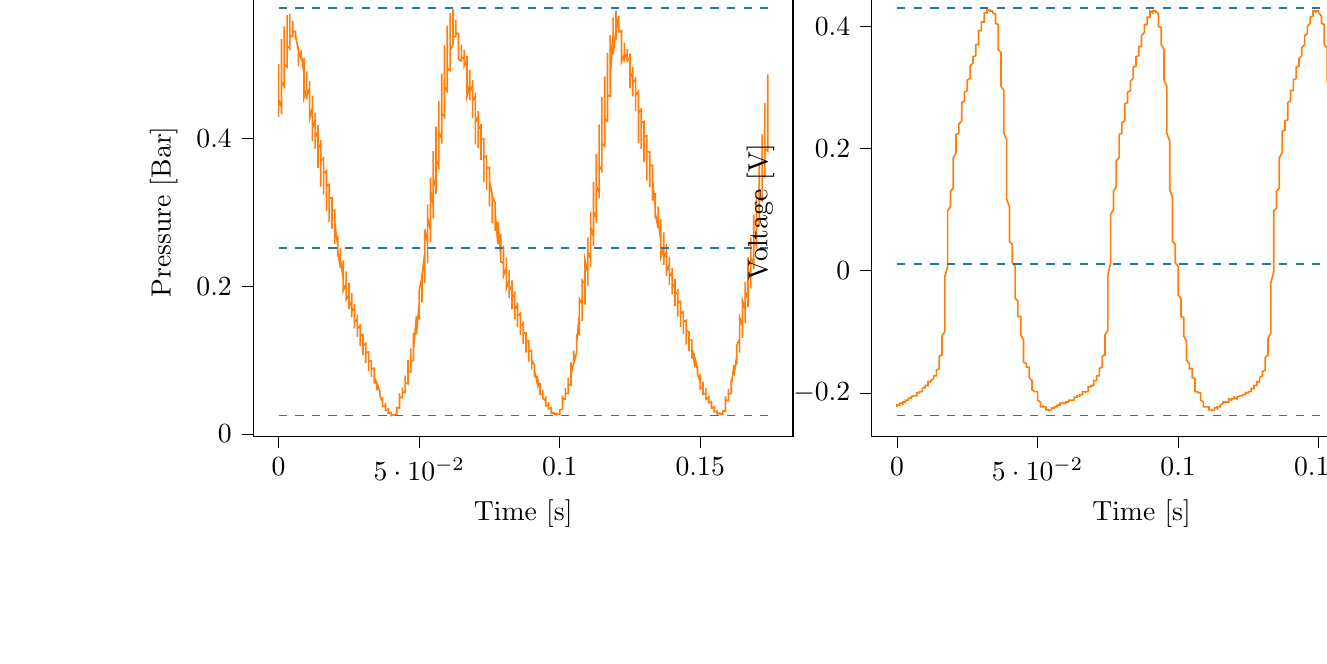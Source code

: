 % This file was created with tikzplotlib v0.10.1.
\begin{tikzpicture}

\definecolor{darkgray176}{RGB}{176,176,176}
\definecolor{darkorange25512714}{RGB}{255,127,14}
\definecolor{steelblue31119180}{RGB}{31,119,180}

\begin{groupplot}[group style={group size=2 by 1}]
\nextgroupplot[
tick align=outside,
tick pos=left,
title={Input Pressure VS Time},
x grid style={darkgray176},
xlabel={Time [s]},
xmin=-0.009, xmax=0.183,
xtick style={color=black},
y grid style={darkgray176},
ylabel={Pressure [Bar]},
ymin=-0.003, ymax=0.604,
ytick style={color=black}
]
\addplot [semithick, darkorange25512714]
table {%
0 0.429
0.0 0.501
0.0 0.475
0.0 0.453
0.001 0.442
0.001 0.437
0.001 0.433
0.001 0.452
0.001 0.535
0.001 0.513
0.001 0.49
0.001 0.477
0.002 0.471
0.002 0.468
0.002 0.475
0.002 0.552
0.002 0.539
0.002 0.517
0.002 0.506
0.002 0.5
0.003 0.497
0.003 0.497
0.003 0.567
0.003 0.56
0.003 0.541
0.003 0.53
0.003 0.525
0.004 0.522
0.004 0.52
0.004 0.565
0.004 0.569
0.004 0.554
0.004 0.545
0.004 0.541
0.004 0.539
0.005 0.538
0.005 0.554
0.005 0.559
0.005 0.553
0.005 0.548
0.005 0.546
0.005 0.545
0.006 0.545
0.006 0.538
0.006 0.534
0.006 0.537
0.006 0.539
0.006 0.54
0.006 0.54
0.006 0.54
0.007 0.52
0.007 0.498
0.007 0.51
0.007 0.518
0.007 0.522
0.007 0.524
0.007 0.525
0.007 0.519
0.008 0.508
0.008 0.513
0.008 0.517
0.008 0.518
0.008 0.52
0.008 0.52
0.008 0.513
0.009 0.488
0.009 0.497
0.009 0.503
0.009 0.507
0.009 0.508
0.009 0.509
0.009 0.503
0.009 0.455
0.01 0.467
0.01 0.478
0.01 0.485
0.01 0.489
0.01 0.491
0.01 0.49
0.01 0.453
0.01 0.458
0.011 0.468
0.011 0.473
0.011 0.476
0.011 0.477
0.011 0.478
0.011 0.428
0.011 0.427
0.012 0.442
0.012 0.451
0.012 0.455
0.012 0.457
0.012 0.458
0.012 0.408
0.012 0.396
0.012 0.414
0.013 0.425
0.013 0.43
0.013 0.433
0.013 0.435
0.013 0.404
0.013 0.386
0.013 0.401
0.014 0.409
0.014 0.414
0.014 0.417
0.014 0.418
0.014 0.391
0.014 0.36
0.014 0.376
0.014 0.387
0.015 0.393
0.015 0.396
0.015 0.398
0.015 0.376
0.015 0.335
0.015 0.351
0.015 0.363
0.015 0.37
0.016 0.373
0.016 0.375
0.016 0.364
0.016 0.324
0.016 0.336
0.016 0.347
0.016 0.353
0.017 0.356
0.017 0.358
0.017 0.351
0.017 0.302
0.017 0.313
0.017 0.325
0.017 0.332
0.017 0.336
0.018 0.338
0.018 0.336
0.018 0.287
0.018 0.293
0.018 0.305
0.018 0.313
0.018 0.317
0.018 0.319
0.019 0.32
0.019 0.279
0.019 0.278
0.019 0.289
0.019 0.296
0.019 0.3
0.019 0.302
0.02 0.303
0.02 0.266
0.02 0.257
0.02 0.27
0.02 0.278
0.02 0.282
0.02 0.284
0.02 0.285
0.021 0.256
0.021 0.24
0.021 0.252
0.021 0.26
0.021 0.264
0.021 0.267
0.021 0.268
0.021 0.247
0.022 0.225
0.022 0.236
0.022 0.244
0.022 0.248
0.022 0.251
0.022 0.252
0.022 0.236
0.023 0.208
0.023 0.218
0.023 0.226
0.023 0.231
0.023 0.234
0.023 0.235
0.023 0.226
0.023 0.194
0.024 0.203
0.024 0.211
0.024 0.216
0.024 0.218
0.024 0.22
0.024 0.215
0.024 0.182
0.025 0.188
0.025 0.196
0.025 0.201
0.025 0.204
0.025 0.205
0.025 0.203
0.025 0.169
0.025 0.172
0.026 0.18
0.026 0.185
0.026 0.188
0.026 0.19
0.026 0.191
0.026 0.159
0.026 0.158
0.026 0.166
0.027 0.171
0.027 0.174
0.027 0.176
0.027 0.176
0.027 0.15
0.027 0.143
0.027 0.151
0.028 0.156
0.028 0.16
0.028 0.161
0.028 0.162
0.028 0.142
0.028 0.131
0.028 0.138
0.028 0.143
0.029 0.146
0.029 0.148
0.029 0.149
0.029 0.134
0.029 0.119
0.029 0.125
0.029 0.13
0.029 0.133
0.03 0.135
0.03 0.136
0.03 0.126
0.03 0.107
0.03 0.112
0.03 0.117
0.03 0.12
0.031 0.122
0.031 0.124
0.031 0.117
0.031 0.096
0.031 0.1
0.031 0.105
0.031 0.108
0.031 0.11
0.032 0.111
0.032 0.108
0.032 0.085
0.032 0.088
0.032 0.092
0.032 0.096
0.032 0.098
0.033 0.099
0.033 0.098
0.033 0.077
0.033 0.078
0.033 0.082
0.033 0.084
0.033 0.086
0.033 0.088
0.034 0.089
0.034 0.07
0.034 0.068
0.034 0.072
0.034 0.074
0.034 0.076
0.034 0.077
0.034 0.078
0.035 0.064
0.035 0.059
0.035 0.062
0.035 0.064
0.035 0.066
0.035 0.067
0.035 0.068
0.036 0.058
0.036 0.051
0.036 0.053
0.036 0.055
0.036 0.057
0.036 0.058
0.036 0.059
0.036 0.052
0.037 0.043
0.037 0.045
0.037 0.047
0.037 0.048
0.037 0.049
0.037 0.05
0.037 0.046
0.037 0.037
0.038 0.038
0.038 0.04
0.038 0.041
0.038 0.042
0.038 0.042
0.038 0.04
0.038 0.032
0.039 0.032
0.039 0.033
0.039 0.034
0.039 0.035
0.039 0.035
0.039 0.035
0.039 0.028
0.039 0.028
0.04 0.029
0.04 0.029
0.04 0.03
0.04 0.03
0.04 0.03
0.04 0.026
0.04 0.025
0.041 0.026
0.041 0.026
0.041 0.026
0.041 0.027
0.041 0.027
0.041 0.026
0.041 0.026
0.041 0.026
0.042 0.026
0.042 0.026
0.042 0.026
0.042 0.026
0.042 0.034
0.042 0.037
0.042 0.036
0.042 0.036
0.043 0.035
0.043 0.035
0.043 0.035
0.043 0.047
0.043 0.055
0.043 0.052
0.043 0.05
0.044 0.049
0.044 0.048
0.044 0.048
0.044 0.055
0.044 0.063
0.044 0.06
0.044 0.058
0.044 0.057
0.045 0.056
0.045 0.056
0.045 0.064
0.045 0.079
0.045 0.076
0.045 0.072
0.045 0.07
0.045 0.069
0.046 0.068
0.046 0.076
0.046 0.1
0.046 0.096
0.046 0.09
0.046 0.087
0.046 0.085
0.047 0.084
0.047 0.088
0.047 0.116
0.047 0.112
0.047 0.105
0.047 0.102
0.047 0.099
0.047 0.098
0.048 0.1
0.048 0.137
0.048 0.134
0.048 0.125
0.048 0.12
0.048 0.118
0.048 0.116
0.048 0.116
0.049 0.159
0.049 0.16
0.049 0.148
0.049 0.142
0.049 0.138
0.049 0.136
0.049 0.135
0.05 0.176
0.05 0.183
0.05 0.171
0.05 0.163
0.05 0.159
0.05 0.157
0.05 0.155
0.05 0.195
0.051 0.212
0.051 0.197
0.051 0.188
0.051 0.183
0.051 0.18
0.051 0.178
0.051 0.215
0.052 0.245
0.052 0.228
0.052 0.216
0.052 0.209
0.052 0.206
0.052 0.204
0.052 0.234
0.052 0.277
0.053 0.258
0.053 0.244
0.053 0.237
0.053 0.233
0.053 0.231
0.053 0.254
0.053 0.311
0.053 0.293
0.054 0.276
0.054 0.267
0.054 0.263
0.054 0.26
0.054 0.275
0.054 0.347
0.054 0.33
0.055 0.31
0.055 0.3
0.055 0.295
0.055 0.292
0.055 0.299
0.055 0.383
0.055 0.369
0.055 0.346
0.056 0.334
0.056 0.328
0.056 0.325
0.056 0.326
0.056 0.416
0.056 0.411
0.056 0.385
0.056 0.371
0.057 0.364
0.057 0.36
0.057 0.358
0.057 0.442
0.057 0.451
0.057 0.423
0.057 0.408
0.058 0.4
0.058 0.396
0.058 0.393
0.058 0.463
0.058 0.488
0.058 0.46
0.058 0.443
0.058 0.434
0.059 0.43
0.059 0.427
0.059 0.484
0.059 0.526
0.059 0.497
0.059 0.479
0.059 0.47
0.06 0.464
0.06 0.462
0.06 0.501
0.06 0.553
0.06 0.528
0.06 0.51
0.06 0.5
0.06 0.495
0.061 0.492
0.061 0.516
0.061 0.57
0.061 0.55
0.061 0.533
0.061 0.525
0.061 0.521
0.061 0.518
0.062 0.528
0.062 0.575
0.062 0.563
0.062 0.549
0.062 0.542
0.062 0.539
0.062 0.537
0.063 0.538
0.063 0.561
0.063 0.558
0.063 0.551
0.063 0.547
0.063 0.545
0.063 0.545
0.063 0.544
0.064 0.541
0.064 0.541
0.064 0.542
0.064 0.542
0.064 0.542
0.064 0.542
0.064 0.542
0.064 0.507
0.065 0.505
0.065 0.516
0.065 0.523
0.065 0.526
0.065 0.527
0.065 0.527
0.065 0.511
0.066 0.507
0.066 0.513
0.066 0.517
0.066 0.519
0.066 0.52
0.066 0.52
0.066 0.506
0.066 0.498
0.067 0.505
0.067 0.509
0.067 0.511
0.067 0.512
0.067 0.512
0.067 0.488
0.067 0.458
0.068 0.474
0.068 0.484
0.068 0.489
0.068 0.492
0.068 0.493
0.068 0.48
0.068 0.452
0.068 0.463
0.069 0.472
0.069 0.476
0.069 0.478
0.069 0.479
0.069 0.469
0.069 0.428
0.069 0.441
0.069 0.451
0.07 0.457
0.07 0.461
0.07 0.462
0.07 0.455
0.07 0.392
0.07 0.405
0.07 0.421
0.071 0.43
0.071 0.434
0.071 0.437
0.071 0.436
0.071 0.387
0.071 0.393
0.071 0.406
0.071 0.413
0.072 0.417
0.072 0.419
0.072 0.42
0.072 0.373
0.072 0.371
0.072 0.385
0.072 0.393
0.072 0.398
0.073 0.4
0.073 0.401
0.073 0.355
0.073 0.341
0.073 0.358
0.073 0.369
0.073 0.374
0.074 0.377
0.074 0.378
0.074 0.349
0.074 0.33
0.074 0.344
0.074 0.352
0.074 0.357
0.074 0.36
0.075 0.361
0.075 0.337
0.075 0.308
0.075 0.322
0.075 0.333
0.075 0.338
0.075 0.341
0.075 0.342
0.076 0.324
0.076 0.285
0.076 0.299
0.076 0.31
0.076 0.317
0.076 0.32
0.076 0.322
0.077 0.313
0.077 0.275
0.077 0.286
0.077 0.295
0.077 0.301
0.077 0.304
0.077 0.306
0.077 0.3
0.078 0.257
0.078 0.265
0.078 0.276
0.078 0.282
0.078 0.286
0.078 0.287
0.078 0.286
0.079 0.242
0.079 0.246
0.079 0.257
0.079 0.264
0.079 0.267
0.079 0.27
0.079 0.271
0.079 0.233
0.08 0.231
0.08 0.242
0.08 0.248
0.08 0.252
0.08 0.254
0.08 0.255
0.08 0.223
0.08 0.214
0.081 0.225
0.081 0.232
0.081 0.235
0.081 0.238
0.081 0.239
0.081 0.213
0.081 0.197
0.082 0.208
0.082 0.215
0.082 0.219
0.082 0.221
0.082 0.222
0.082 0.205
0.082 0.184
0.082 0.194
0.083 0.201
0.083 0.204
0.083 0.207
0.083 0.208
0.083 0.195
0.083 0.169
0.083 0.177
0.083 0.185
0.084 0.189
0.084 0.191
0.084 0.193
0.084 0.185
0.084 0.155
0.084 0.162
0.084 0.169
0.085 0.174
0.085 0.177
0.085 0.178
0.085 0.175
0.085 0.145
0.085 0.149
0.085 0.156
0.085 0.16
0.086 0.163
0.086 0.165
0.086 0.163
0.086 0.134
0.086 0.136
0.086 0.142
0.086 0.147
0.087 0.149
0.087 0.151
0.087 0.152
0.087 0.125
0.087 0.122
0.087 0.128
0.087 0.133
0.087 0.136
0.088 0.137
0.088 0.138
0.088 0.117
0.088 0.11
0.088 0.116
0.088 0.12
0.088 0.123
0.088 0.125
0.089 0.126
0.089 0.11
0.089 0.098
0.089 0.103
0.089 0.108
0.089 0.111
0.089 0.112
0.09 0.113
0.09 0.102
0.09 0.087
0.09 0.092
0.09 0.096
0.09 0.098
0.09 0.1
0.09 0.101
0.091 0.093
0.091 0.077
0.091 0.08
0.091 0.084
0.091 0.087
0.091 0.089
0.091 0.09
0.091 0.086
0.092 0.069
0.092 0.071
0.092 0.074
0.092 0.076
0.092 0.078
0.092 0.079
0.092 0.077
0.093 0.061
0.093 0.061
0.093 0.064
0.093 0.067
0.093 0.068
0.093 0.069
0.093 0.069
0.093 0.054
0.094 0.053
0.094 0.055
0.094 0.057
0.094 0.059
0.094 0.059
0.094 0.06
0.094 0.048
0.095 0.045
0.095 0.047
0.095 0.049
0.095 0.05
0.095 0.051
0.095 0.051
0.095 0.042
0.095 0.038
0.096 0.039
0.096 0.041
0.096 0.042
0.096 0.042
0.096 0.043
0.096 0.038
0.096 0.033
0.096 0.034
0.097 0.035
0.097 0.036
0.097 0.036
0.097 0.037
0.097 0.033
0.097 0.028
0.097 0.028
0.098 0.029
0.098 0.03
0.098 0.03
0.098 0.03
0.098 0.029
0.098 0.026
0.098 0.026
0.098 0.027
0.099 0.027
0.099 0.027
0.099 0.027
0.099 0.027
0.099 0.026
0.099 0.026
0.099 0.026
0.099 0.026
0.1 0.027
0.1 0.027
0.1 0.027
0.1 0.034
0.1 0.034
0.1 0.034
0.1 0.033
0.101 0.033
0.101 0.033
0.101 0.034
0.101 0.051
0.101 0.052
0.101 0.05
0.101 0.049
0.101 0.048
0.102 0.047
0.102 0.046
0.102 0.059
0.102 0.062
0.102 0.059
0.102 0.057
0.102 0.056
0.102 0.055
0.103 0.055
0.103 0.07
0.103 0.076
0.103 0.072
0.103 0.07
0.103 0.068
0.103 0.067
0.104 0.066
0.104 0.085
0.104 0.097
0.104 0.091
0.104 0.087
0.104 0.084
0.104 0.082
0.104 0.081
0.105 0.096
0.105 0.113
0.105 0.107
0.105 0.102
0.105 0.099
0.105 0.097
0.105 0.096
0.106 0.11
0.106 0.135
0.106 0.128
0.106 0.12
0.106 0.117
0.106 0.114
0.106 0.113
0.106 0.124
0.107 0.161
0.107 0.152
0.107 0.143
0.107 0.138
0.107 0.135
0.107 0.133
0.107 0.139
0.107 0.183
0.108 0.176
0.108 0.165
0.108 0.159
0.108 0.155
0.108 0.153
0.108 0.156
0.108 0.208
0.109 0.203
0.109 0.19
0.109 0.182
0.109 0.178
0.109 0.176
0.109 0.175
0.109 0.234
0.109 0.235
0.11 0.218
0.11 0.209
0.11 0.204
0.11 0.201
0.11 0.2
0.11 0.254
0.11 0.266
0.11 0.248
0.111 0.237
0.111 0.231
0.111 0.228
0.111 0.226
0.111 0.276
0.111 0.301
0.111 0.28
0.112 0.267
0.112 0.26
0.112 0.257
0.112 0.255
0.112 0.299
0.112 0.341
0.112 0.317
0.112 0.301
0.113 0.293
0.113 0.289
0.113 0.286
0.113 0.321
0.113 0.379
0.113 0.355
0.113 0.336
0.114 0.327
0.114 0.322
0.114 0.319
0.114 0.344
0.114 0.419
0.114 0.396
0.114 0.374
0.114 0.363
0.115 0.357
0.115 0.354
0.115 0.368
0.115 0.456
0.115 0.436
0.115 0.412
0.115 0.4
0.115 0.393
0.116 0.39
0.116 0.394
0.116 0.484
0.116 0.471
0.116 0.447
0.116 0.434
0.116 0.427
0.117 0.423
0.117 0.422
0.117 0.516
0.117 0.513
0.117 0.486
0.117 0.471
0.117 0.463
0.117 0.459
0.118 0.457
0.118 0.529
0.118 0.54
0.118 0.515
0.118 0.501
0.118 0.493
0.118 0.49
0.118 0.487
0.119 0.54
0.119 0.564
0.119 0.541
0.119 0.527
0.119 0.52
0.119 0.516
0.119 0.514
0.12 0.546
0.12 0.573
0.12 0.556
0.12 0.545
0.12 0.539
0.12 0.536
0.12 0.534
0.12 0.546
0.121 0.566
0.121 0.558
0.121 0.551
0.121 0.547
0.121 0.545
0.121 0.544
0.121 0.544
0.122 0.546
0.122 0.546
0.122 0.545
0.122 0.544
0.122 0.544
0.122 0.544
0.122 0.537
0.122 0.504
0.123 0.514
0.123 0.522
0.123 0.526
0.123 0.528
0.123 0.53
0.123 0.528
0.123 0.503
0.123 0.509
0.124 0.515
0.124 0.519
0.124 0.52
0.124 0.521
0.124 0.521
0.124 0.503
0.124 0.505
0.125 0.51
0.125 0.512
0.125 0.514
0.125 0.515
0.125 0.515
0.125 0.473
0.125 0.468
0.125 0.482
0.126 0.49
0.126 0.494
0.126 0.496
0.126 0.497
0.126 0.468
0.126 0.457
0.126 0.469
0.126 0.476
0.127 0.48
0.127 0.482
0.127 0.483
0.127 0.457
0.127 0.437
0.127 0.45
0.127 0.459
0.128 0.463
0.128 0.465
0.128 0.466
0.128 0.438
0.128 0.394
0.128 0.414
0.128 0.428
0.128 0.435
0.129 0.439
0.129 0.441
0.129 0.426
0.129 0.386
0.129 0.401
0.129 0.412
0.129 0.418
0.129 0.421
0.13 0.423
0.13 0.414
0.13 0.368
0.13 0.381
0.13 0.392
0.13 0.399
0.13 0.403
0.131 0.404
0.131 0.4
0.131 0.343
0.131 0.352
0.131 0.367
0.131 0.375
0.131 0.379
0.131 0.382
0.132 0.382
0.132 0.334
0.132 0.336
0.132 0.349
0.132 0.357
0.132 0.361
0.132 0.363
0.133 0.364
0.133 0.321
0.133 0.316
0.133 0.33
0.133 0.338
0.133 0.342
0.133 0.344
0.133 0.345
0.134 0.307
0.134 0.292
0.134 0.307
0.134 0.316
0.134 0.321
0.134 0.324
0.134 0.326
0.134 0.299
0.135 0.279
0.135 0.292
0.135 0.3
0.135 0.305
0.135 0.307
0.135 0.308
0.135 0.289
0.136 0.26
0.136 0.273
0.136 0.282
0.136 0.287
0.136 0.289
0.136 0.291
0.136 0.277
0.136 0.24
0.137 0.252
0.137 0.262
0.137 0.268
0.137 0.271
0.137 0.273
0.137 0.265
0.137 0.229
0.137 0.238
0.138 0.247
0.138 0.252
0.138 0.255
0.138 0.257
0.138 0.254
0.138 0.214
0.138 0.22
0.139 0.229
0.139 0.235
0.139 0.238
0.139 0.24
0.139 0.24
0.139 0.202
0.139 0.203
0.139 0.213
0.14 0.219
0.14 0.222
0.14 0.224
0.14 0.225
0.14 0.194
0.14 0.189
0.14 0.198
0.141 0.204
0.141 0.208
0.141 0.209
0.141 0.21
0.141 0.184
0.141 0.173
0.141 0.182
0.141 0.189
0.142 0.193
0.142 0.195
0.142 0.196
0.142 0.175
0.142 0.159
0.142 0.168
0.142 0.174
0.142 0.177
0.143 0.18
0.143 0.181
0.143 0.166
0.143 0.145
0.143 0.153
0.143 0.159
0.143 0.163
0.144 0.166
0.144 0.167
0.144 0.158
0.144 0.135
0.144 0.141
0.144 0.147
0.144 0.15
0.144 0.152
0.145 0.154
0.145 0.148
0.145 0.121
0.145 0.126
0.145 0.132
0.145 0.136
0.145 0.138
0.145 0.14
0.146 0.138
0.146 0.112
0.146 0.114
0.146 0.12
0.146 0.124
0.146 0.126
0.146 0.127
0.147 0.127
0.147 0.102
0.147 0.102
0.147 0.107
0.147 0.111
0.147 0.113
0.147 0.115
0.147 0.116
0.148 0.094
0.148 0.09
0.148 0.095
0.148 0.099
0.148 0.101
0.148 0.103
0.148 0.104
0.149 0.088
0.149 0.08
0.149 0.084
0.149 0.088
0.149 0.09
0.149 0.091
0.149 0.092
0.149 0.081
0.15 0.07
0.15 0.073
0.15 0.076
0.15 0.078
0.15 0.08
0.15 0.081
0.15 0.073
0.15 0.061
0.151 0.063
0.151 0.066
0.151 0.069
0.151 0.07
0.151 0.071
0.151 0.067
0.151 0.054
0.152 0.055
0.152 0.058
0.152 0.059
0.152 0.061
0.152 0.062
0.152 0.059
0.152 0.047
0.152 0.047
0.153 0.049
0.153 0.051
0.153 0.052
0.153 0.052
0.153 0.052
0.153 0.041
0.153 0.041
0.153 0.042
0.154 0.043
0.154 0.044
0.154 0.045
0.154 0.045
0.154 0.035
0.154 0.034
0.154 0.035
0.155 0.036
0.155 0.037
0.155 0.038
0.155 0.038
0.155 0.031
0.155 0.029
0.155 0.03
0.155 0.03
0.156 0.031
0.156 0.032
0.156 0.032
0.156 0.028
0.156 0.026
0.156 0.027
0.156 0.027
0.156 0.028
0.157 0.028
0.157 0.028
0.157 0.027
0.157 0.026
0.157 0.026
0.157 0.026
0.157 0.027
0.158 0.027
0.158 0.027
0.158 0.029
0.158 0.032
0.158 0.032
0.158 0.031
0.158 0.031
0.158 0.031
0.159 0.031
0.159 0.037
0.159 0.051
0.159 0.05
0.159 0.048
0.159 0.047
0.159 0.046
0.16 0.045
0.16 0.048
0.16 0.061
0.16 0.06
0.16 0.057
0.16 0.056
0.16 0.055
0.16 0.054
0.161 0.055
0.161 0.073
0.161 0.072
0.161 0.069
0.161 0.067
0.161 0.065
0.161 0.064
0.161 0.065
0.162 0.093
0.162 0.093
0.162 0.087
0.162 0.083
0.162 0.081
0.162 0.08
0.162 0.079
0.163 0.106
0.163 0.11
0.163 0.103
0.163 0.099
0.163 0.096
0.163 0.095
0.163 0.094
0.163 0.12
0.164 0.129
0.164 0.121
0.164 0.116
0.164 0.113
0.164 0.111
0.164 0.11
0.164 0.138
0.164 0.158
0.165 0.146
0.165 0.138
0.165 0.134
0.165 0.132
0.165 0.13
0.165 0.153
0.165 0.181
0.166 0.169
0.166 0.16
0.166 0.155
0.166 0.152
0.166 0.15
0.166 0.168
0.166 0.206
0.166 0.193
0.167 0.183
0.167 0.177
0.167 0.174
0.167 0.172
0.167 0.186
0.167 0.239
0.167 0.225
0.168 0.211
0.168 0.204
0.168 0.2
0.168 0.197
0.168 0.205
0.168 0.266
0.168 0.255
0.168 0.239
0.169 0.23
0.169 0.226
0.169 0.223
0.169 0.225
0.169 0.297
0.169 0.29
0.169 0.271
0.169 0.261
0.17 0.255
0.17 0.252
0.17 0.251
0.17 0.325
0.17 0.328
0.17 0.306
0.17 0.293
0.171 0.287
0.171 0.283
0.171 0.281
0.171 0.35
0.171 0.367
0.171 0.342
0.171 0.328
0.171 0.32
0.172 0.316
0.172 0.314
0.172 0.372
0.172 0.406
0.172 0.379
0.172 0.363
0.172 0.355
0.172 0.35
0.173 0.348
0.173 0.397
0.173 0.448
0.173 0.42
0.173 0.401
0.173 0.391
0.173 0.386
0.174 0.383
0.174 0.42
0.174 0.487
0.174 0.46
};
\addplot [semithick, steelblue31119180, dashed]
table {%
0 0.577
0.174 0.577
};
\addplot [semithick, steelblue31119180, dashed]
table {%
0 0.252
0.174 0.252
};
\addplot [semithick, steelblue31119180, dashed]
table {%
0 0.025
0.174 0.025
};

\nextgroupplot[
tick align=outside,
tick pos=left,
title={Piezo output Voltage VS Time},
x grid style={darkgray176},
xlabel={Time [s]},
xmin=-0.009, xmax=0.183,
xtick style={color=black},
y grid style={darkgray176},
ylabel={Voltage [V]},
ymin=-0.271, ymax=0.463,
ytick style={color=black}
]
\addplot [semithick, darkorange25512714]
table {%
0 -0.223
0.0 -0.22
0.0 -0.22
0.0 -0.22
0.001 -0.22
0.001 -0.22
0.001 -0.22
0.001 -0.22
0.001 -0.22
0.001 -0.22
0.001 -0.22
0.001 -0.217
0.002 -0.217
0.002 -0.22
0.002 -0.217
0.002 -0.217
0.002 -0.217
0.002 -0.215
0.002 -0.215
0.002 -0.215
0.003 -0.215
0.003 -0.215
0.003 -0.215
0.003 -0.212
0.003 -0.212
0.003 -0.212
0.003 -0.212
0.004 -0.212
0.004 -0.212
0.004 -0.212
0.004 -0.212
0.004 -0.212
0.004 -0.21
0.004 -0.21
0.004 -0.21
0.005 -0.207
0.005 -0.21
0.005 -0.207
0.005 -0.207
0.005 -0.207
0.005 -0.207
0.005 -0.207
0.006 -0.205
0.006 -0.205
0.006 -0.205
0.006 -0.205
0.006 -0.205
0.006 -0.205
0.006 -0.205
0.006 -0.205
0.007 -0.205
0.007 -0.205
0.007 -0.205
0.007 -0.203
0.007 -0.205
0.007 -0.203
0.007 -0.2
0.007 -0.2
0.008 -0.2
0.008 -0.2
0.008 -0.2
0.008 -0.198
0.008 -0.198
0.008 -0.198
0.008 -0.198
0.009 -0.198
0.009 -0.198
0.009 -0.195
0.009 -0.195
0.009 -0.195
0.009 -0.195
0.009 -0.193
0.009 -0.193
0.01 -0.19
0.01 -0.193
0.01 -0.193
0.01 -0.193
0.01 -0.19
0.01 -0.19
0.01 -0.19
0.01 -0.188
0.011 -0.188
0.011 -0.188
0.011 -0.188
0.011 -0.185
0.011 -0.185
0.011 -0.185
0.011 -0.182
0.012 -0.182
0.012 -0.182
0.012 -0.18
0.012 -0.18
0.012 -0.18
0.012 -0.18
0.012 -0.18
0.012 -0.18
0.013 -0.177
0.013 -0.177
0.013 -0.177
0.013 -0.177
0.013 -0.175
0.013 -0.172
0.013 -0.172
0.014 -0.172
0.014 -0.17
0.014 -0.17
0.014 -0.168
0.014 -0.165
0.014 -0.165
0.014 -0.165
0.014 -0.163
0.015 -0.16
0.015 -0.158
0.015 -0.155
0.015 -0.152
0.015 -0.15
0.015 -0.147
0.015 -0.142
0.015 -0.14
0.016 -0.138
0.016 -0.133
0.016 -0.13
0.016 -0.125
0.016 -0.12
0.016 -0.115
0.016 -0.107
0.017 -0.1
0.017 -0.09
0.017 -0.083
0.017 -0.07
0.017 -0.058
0.017 -0.04
0.017 -0.028
0.017 -0.01
0.018 0.007
0.018 0.025
0.018 0.04
0.018 0.055
0.018 0.07
0.018 0.083
0.018 0.09
0.018 0.098
0.019 0.105
0.019 0.11
0.019 0.113
0.019 0.117
0.019 0.12
0.019 0.125
0.019 0.13
0.02 0.135
0.02 0.138
0.02 0.145
0.02 0.152
0.02 0.16
0.02 0.17
0.02 0.177
0.02 0.185
0.021 0.193
0.021 0.198
0.021 0.203
0.021 0.207
0.021 0.212
0.021 0.217
0.021 0.22
0.021 0.223
0.022 0.225
0.022 0.228
0.022 0.23
0.022 0.233
0.022 0.235
0.022 0.237
0.022 0.24
0.023 0.245
0.023 0.247
0.023 0.253
0.023 0.258
0.023 0.26
0.023 0.268
0.023 0.268
0.023 0.275
0.024 0.278
0.024 0.282
0.024 0.285
0.024 0.285
0.024 0.29
0.024 0.292
0.024 0.292
0.025 0.295
0.025 0.295
0.025 0.3
0.025 0.302
0.025 0.305
0.025 0.305
0.025 0.31
0.025 0.312
0.026 0.315
0.026 0.318
0.026 0.32
0.026 0.325
0.026 0.328
0.026 0.328
0.026 0.333
0.026 0.335
0.027 0.34
0.027 0.34
0.027 0.343
0.027 0.345
0.027 0.345
0.027 0.35
0.027 0.35
0.028 0.352
0.028 0.355
0.028 0.355
0.028 0.36
0.028 0.362
0.028 0.362
0.028 0.367
0.028 0.37
0.029 0.37
0.029 0.378
0.029 0.378
0.029 0.38
0.029 0.385
0.029 0.385
0.029 0.39
0.029 0.393
0.03 0.393
0.03 0.398
0.03 0.398
0.03 0.4
0.03 0.403
0.03 0.405
0.03 0.407
0.031 0.407
0.031 0.41
0.031 0.415
0.031 0.415
0.031 0.415
0.031 0.417
0.031 0.42
0.031 0.422
0.032 0.422
0.032 0.425
0.032 0.425
0.032 0.425
0.032 0.425
0.032 0.427
0.032 0.427
0.033 0.427
0.033 0.427
0.033 0.427
0.033 0.427
0.033 0.427
0.033 0.425
0.033 0.425
0.033 0.425
0.034 0.425
0.034 0.425
0.034 0.425
0.034 0.425
0.034 0.422
0.034 0.422
0.034 0.422
0.034 0.422
0.035 0.42
0.035 0.422
0.035 0.417
0.035 0.415
0.035 0.412
0.035 0.407
0.035 0.405
0.036 0.403
0.036 0.398
0.036 0.393
0.036 0.388
0.036 0.383
0.036 0.378
0.036 0.37
0.036 0.362
0.037 0.357
0.037 0.35
0.037 0.343
0.037 0.335
0.037 0.33
0.037 0.32
0.037 0.312
0.037 0.302
0.038 0.295
0.038 0.282
0.038 0.273
0.038 0.26
0.038 0.25
0.038 0.237
0.038 0.225
0.039 0.215
0.039 0.203
0.039 0.19
0.039 0.177
0.039 0.163
0.039 0.147
0.039 0.133
0.039 0.117
0.04 0.105
0.04 0.09
0.04 0.08
0.04 0.07
0.04 0.06
0.04 0.055
0.04 0.048
0.041 0.043
0.041 0.04
0.041 0.035
0.041 0.033
0.041 0.028
0.041 0.025
0.041 0.018
0.041 0.013
0.042 0.007
0.042 0
0.042 -0.007
0.042 -0.015
0.042 -0.022
0.042 -0.03
0.042 -0.037
0.042 -0.045
0.043 -0.05
0.043 -0.058
0.043 -0.062
0.043 -0.065
0.043 -0.068
0.043 -0.072
0.043 -0.075
0.044 -0.075
0.044 -0.08
0.044 -0.083
0.044 -0.085
0.044 -0.09
0.044 -0.095
0.044 -0.1
0.044 -0.105
0.045 -0.113
0.045 -0.12
0.045 -0.125
0.045 -0.133
0.045 -0.138
0.045 -0.142
0.045 -0.147
0.045 -0.15
0.046 -0.152
0.046 -0.155
0.046 -0.155
0.046 -0.158
0.046 -0.158
0.046 -0.158
0.046 -0.158
0.047 -0.158
0.047 -0.158
0.047 -0.16
0.047 -0.163
0.047 -0.165
0.047 -0.168
0.047 -0.172
0.047 -0.175
0.048 -0.18
0.048 -0.182
0.048 -0.185
0.048 -0.188
0.048 -0.19
0.048 -0.193
0.048 -0.195
0.048 -0.195
0.049 -0.198
0.049 -0.198
0.049 -0.198
0.049 -0.198
0.049 -0.198
0.049 -0.198
0.049 -0.198
0.05 -0.198
0.05 -0.2
0.05 -0.203
0.05 -0.205
0.05 -0.205
0.05 -0.207
0.05 -0.21
0.05 -0.212
0.051 -0.215
0.051 -0.215
0.051 -0.22
0.051 -0.22
0.051 -0.223
0.051 -0.223
0.051 -0.223
0.052 -0.223
0.052 -0.223
0.052 -0.223
0.052 -0.223
0.052 -0.223
0.052 -0.223
0.052 -0.22
0.052 -0.223
0.053 -0.223
0.053 -0.223
0.053 -0.223
0.053 -0.223
0.053 -0.225
0.053 -0.228
0.053 -0.228
0.053 -0.228
0.054 -0.228
0.054 -0.23
0.054 -0.228
0.054 -0.23
0.054 -0.228
0.054 -0.228
0.054 -0.228
0.055 -0.228
0.055 -0.228
0.055 -0.228
0.055 -0.228
0.055 -0.225
0.055 -0.225
0.055 -0.225
0.055 -0.225
0.056 -0.225
0.056 -0.225
0.056 -0.223
0.056 -0.225
0.056 -0.225
0.056 -0.225
0.056 -0.223
0.056 -0.223
0.057 -0.223
0.057 -0.223
0.057 -0.223
0.057 -0.223
0.057 -0.22
0.057 -0.22
0.057 -0.22
0.058 -0.22
0.058 -0.22
0.058 -0.22
0.058 -0.22
0.058 -0.22
0.058 -0.217
0.058 -0.217
0.058 -0.217
0.059 -0.217
0.059 -0.217
0.059 -0.215
0.059 -0.217
0.059 -0.215
0.059 -0.217
0.059 -0.217
0.06 -0.217
0.06 -0.217
0.06 -0.215
0.06 -0.215
0.06 -0.215
0.06 -0.215
0.06 -0.215
0.06 -0.215
0.061 -0.215
0.061 -0.212
0.061 -0.212
0.061 -0.212
0.061 -0.212
0.061 -0.212
0.061 -0.212
0.061 -0.212
0.062 -0.212
0.062 -0.212
0.062 -0.212
0.062 -0.212
0.062 -0.212
0.062 -0.212
0.062 -0.212
0.063 -0.212
0.063 -0.21
0.063 -0.21
0.063 -0.21
0.063 -0.207
0.063 -0.207
0.063 -0.207
0.063 -0.207
0.064 -0.207
0.064 -0.207
0.064 -0.207
0.064 -0.207
0.064 -0.207
0.064 -0.207
0.064 -0.205
0.064 -0.205
0.065 -0.205
0.065 -0.207
0.065 -0.205
0.065 -0.205
0.065 -0.205
0.065 -0.205
0.065 -0.203
0.066 -0.203
0.066 -0.203
0.066 -0.203
0.066 -0.2
0.066 -0.2
0.066 -0.2
0.066 -0.2
0.066 -0.198
0.067 -0.198
0.067 -0.2
0.067 -0.198
0.067 -0.198
0.067 -0.198
0.067 -0.198
0.067 -0.198
0.068 -0.198
0.068 -0.195
0.068 -0.195
0.068 -0.195
0.068 -0.195
0.068 -0.193
0.068 -0.19
0.068 -0.19
0.069 -0.19
0.069 -0.19
0.069 -0.188
0.069 -0.188
0.069 -0.188
0.069 -0.188
0.069 -0.188
0.069 -0.188
0.07 -0.188
0.07 -0.185
0.07 -0.185
0.07 -0.182
0.07 -0.18
0.07 -0.182
0.07 -0.18
0.071 -0.18
0.071 -0.18
0.071 -0.177
0.071 -0.177
0.071 -0.177
0.071 -0.175
0.071 -0.172
0.071 -0.172
0.072 -0.172
0.072 -0.17
0.072 -0.17
0.072 -0.168
0.072 -0.165
0.072 -0.165
0.072 -0.163
0.072 -0.16
0.073 -0.158
0.073 -0.155
0.073 -0.155
0.073 -0.15
0.073 -0.147
0.073 -0.145
0.073 -0.14
0.074 -0.138
0.074 -0.135
0.074 -0.13
0.074 -0.128
0.074 -0.122
0.074 -0.115
0.074 -0.11
0.074 -0.105
0.075 -0.098
0.075 -0.087
0.075 -0.077
0.075 -0.068
0.075 -0.055
0.075 -0.037
0.075 -0.022
0.075 -0.007
0.076 0.013
0.076 0.03
0.076 0.045
0.076 0.058
0.076 0.072
0.076 0.085
0.076 0.092
0.077 0.1
0.077 0.107
0.077 0.113
0.077 0.117
0.077 0.12
0.077 0.122
0.077 0.128
0.077 0.13
0.078 0.138
0.078 0.142
0.078 0.147
0.078 0.155
0.078 0.163
0.078 0.172
0.078 0.18
0.079 0.185
0.079 0.193
0.079 0.2
0.079 0.207
0.079 0.21
0.079 0.217
0.079 0.22
0.079 0.223
0.08 0.225
0.08 0.228
0.08 0.228
0.08 0.233
0.08 0.235
0.08 0.237
0.08 0.237
0.08 0.242
0.081 0.245
0.081 0.25
0.081 0.253
0.081 0.258
0.081 0.265
0.081 0.268
0.081 0.273
0.082 0.275
0.082 0.28
0.082 0.282
0.082 0.285
0.082 0.287
0.082 0.29
0.082 0.292
0.082 0.292
0.083 0.295
0.083 0.297
0.083 0.297
0.083 0.3
0.083 0.302
0.083 0.307
0.083 0.31
0.083 0.31
0.084 0.315
0.084 0.318
0.084 0.32
0.084 0.323
0.084 0.328
0.084 0.33
0.084 0.333
0.085 0.335
0.085 0.338
0.085 0.34
0.085 0.34
0.085 0.343
0.085 0.345
0.085 0.347
0.085 0.35
0.086 0.352
0.086 0.352
0.086 0.355
0.086 0.36
0.086 0.362
0.086 0.362
0.086 0.367
0.087 0.367
0.087 0.372
0.087 0.372
0.087 0.378
0.087 0.38
0.087 0.383
0.087 0.383
0.087 0.385
0.088 0.39
0.088 0.39
0.088 0.393
0.088 0.395
0.088 0.398
0.088 0.4
0.088 0.4
0.088 0.403
0.089 0.403
0.089 0.407
0.089 0.407
0.089 0.41
0.089 0.412
0.089 0.412
0.089 0.415
0.09 0.415
0.09 0.42
0.09 0.42
0.09 0.422
0.09 0.422
0.09 0.422
0.09 0.425
0.09 0.425
0.091 0.422
0.091 0.425
0.091 0.425
0.091 0.425
0.091 0.425
0.091 0.425
0.091 0.425
0.091 0.425
0.092 0.425
0.092 0.425
0.092 0.422
0.092 0.425
0.092 0.425
0.092 0.422
0.092 0.425
0.093 0.42
0.093 0.422
0.093 0.417
0.093 0.417
0.093 0.412
0.093 0.41
0.093 0.407
0.093 0.4
0.094 0.398
0.094 0.393
0.094 0.388
0.094 0.383
0.094 0.378
0.094 0.375
0.094 0.37
0.095 0.362
0.095 0.36
0.095 0.352
0.095 0.345
0.095 0.335
0.095 0.33
0.095 0.32
0.095 0.312
0.096 0.302
0.096 0.292
0.096 0.282
0.096 0.27
0.096 0.258
0.096 0.247
0.096 0.237
0.096 0.225
0.097 0.212
0.097 0.203
0.097 0.19
0.097 0.177
0.097 0.163
0.097 0.147
0.097 0.133
0.098 0.12
0.098 0.105
0.098 0.092
0.098 0.083
0.098 0.072
0.098 0.062
0.098 0.055
0.098 0.048
0.099 0.043
0.099 0.04
0.099 0.035
0.099 0.03
0.099 0.028
0.099 0.025
0.099 0.02
0.099 0.013
0.1 0.007
0.1 0
0.1 -0.007
0.1 -0.015
0.1 -0.022
0.1 -0.033
0.1 -0.04
0.101 -0.045
0.101 -0.052
0.101 -0.058
0.101 -0.065
0.101 -0.068
0.101 -0.07
0.101 -0.075
0.101 -0.075
0.102 -0.077
0.102 -0.083
0.102 -0.085
0.102 -0.087
0.102 -0.092
0.102 -0.095
0.102 -0.1
0.102 -0.107
0.103 -0.115
0.103 -0.12
0.103 -0.128
0.103 -0.133
0.103 -0.14
0.103 -0.142
0.103 -0.147
0.104 -0.152
0.104 -0.155
0.104 -0.158
0.104 -0.158
0.104 -0.158
0.104 -0.163
0.104 -0.158
0.104 -0.16
0.105 -0.16
0.105 -0.163
0.105 -0.165
0.105 -0.165
0.105 -0.17
0.105 -0.172
0.105 -0.175
0.106 -0.177
0.106 -0.182
0.106 -0.182
0.106 -0.188
0.106 -0.19
0.106 -0.193
0.106 -0.195
0.106 -0.198
0.107 -0.198
0.107 -0.198
0.107 -0.198
0.107 -0.2
0.107 -0.198
0.107 -0.2
0.107 -0.2
0.107 -0.2
0.108 -0.2
0.108 -0.2
0.108 -0.203
0.108 -0.205
0.108 -0.207
0.108 -0.21
0.108 -0.212
0.109 -0.215
0.109 -0.217
0.109 -0.22
0.109 -0.223
0.109 -0.223
0.109 -0.223
0.109 -0.223
0.109 -0.223
0.11 -0.223
0.11 -0.223
0.11 -0.223
0.11 -0.223
0.11 -0.223
0.11 -0.223
0.11 -0.223
0.11 -0.223
0.111 -0.223
0.111 -0.223
0.111 -0.223
0.111 -0.225
0.111 -0.228
0.111 -0.228
0.111 -0.228
0.112 -0.228
0.112 -0.23
0.112 -0.23
0.112 -0.23
0.112 -0.23
0.112 -0.23
0.112 -0.228
0.112 -0.228
0.113 -0.228
0.113 -0.228
0.113 -0.228
0.113 -0.228
0.113 -0.228
0.113 -0.228
0.113 -0.225
0.114 -0.223
0.114 -0.225
0.114 -0.223
0.114 -0.225
0.114 -0.228
0.114 -0.225
0.114 -0.223
0.114 -0.223
0.115 -0.223
0.115 -0.223
0.115 -0.223
0.115 -0.223
0.115 -0.22
0.115 -0.22
0.115 -0.22
0.115 -0.22
0.116 -0.217
0.116 -0.217
0.116 -0.217
0.116 -0.217
0.116 -0.217
0.116 -0.217
0.116 -0.215
0.117 -0.215
0.117 -0.215
0.117 -0.215
0.117 -0.215
0.117 -0.215
0.117 -0.215
0.117 -0.215
0.117 -0.215
0.118 -0.215
0.118 -0.212
0.118 -0.212
0.118 -0.212
0.118 -0.212
0.118 -0.212
0.118 -0.212
0.118 -0.21
0.119 -0.212
0.119 -0.21
0.119 -0.21
0.119 -0.21
0.119 -0.21
0.119 -0.21
0.119 -0.21
0.12 -0.21
0.12 -0.21
0.12 -0.21
0.12 -0.207
0.12 -0.21
0.12 -0.207
0.12 -0.207
0.12 -0.207
0.121 -0.21
0.121 -0.207
0.121 -0.207
0.121 -0.207
0.121 -0.207
0.121 -0.207
0.121 -0.207
0.122 -0.205
0.122 -0.205
0.122 -0.205
0.122 -0.205
0.122 -0.205
0.122 -0.205
0.122 -0.205
0.122 -0.205
0.123 -0.205
0.123 -0.205
0.123 -0.205
0.123 -0.205
0.123 -0.205
0.123 -0.205
0.123 -0.203
0.123 -0.203
0.124 -0.203
0.124 -0.2
0.124 -0.2
0.124 -0.2
0.124 -0.2
0.124 -0.2
0.124 -0.2
0.125 -0.2
0.125 -0.198
0.125 -0.198
0.125 -0.198
0.125 -0.198
0.125 -0.198
0.125 -0.198
0.125 -0.198
0.126 -0.198
0.126 -0.195
0.126 -0.195
0.126 -0.195
0.126 -0.195
0.126 -0.193
0.126 -0.193
0.126 -0.193
0.127 -0.193
0.127 -0.19
0.127 -0.19
0.127 -0.19
0.127 -0.19
0.127 -0.188
0.127 -0.188
0.128 -0.188
0.128 -0.188
0.128 -0.185
0.128 -0.185
0.128 -0.182
0.128 -0.182
0.128 -0.182
0.128 -0.182
0.129 -0.182
0.129 -0.18
0.129 -0.18
0.129 -0.18
0.129 -0.177
0.129 -0.177
0.129 -0.177
0.129 -0.175
0.13 -0.172
0.13 -0.172
0.13 -0.17
0.13 -0.168
0.13 -0.165
0.13 -0.165
0.13 -0.165
0.131 -0.163
0.131 -0.158
0.131 -0.158
0.131 -0.155
0.131 -0.15
0.131 -0.147
0.131 -0.147
0.131 -0.142
0.132 -0.138
0.132 -0.133
0.132 -0.13
0.132 -0.128
0.132 -0.12
0.132 -0.115
0.132 -0.11
0.133 -0.102
0.133 -0.095
0.133 -0.085
0.133 -0.077
0.133 -0.065
0.133 -0.052
0.133 -0.037
0.133 -0.02
0.134 -0.003
0.134 0.015
0.134 0.033
0.134 0.048
0.134 0.06
0.134 0.075
0.134 0.087
0.134 0.098
0.135 0.102
0.135 0.11
0.135 0.115
0.135 0.12
0.135 0.122
0.135 0.128
0.135 0.13
0.136 0.135
0.136 0.14
0.136 0.145
0.136 0.152
0.136 0.16
0.136 0.17
0.136 0.177
0.136 0.185
0.137 0.193
0.137 0.198
0.137 0.205
0.137 0.21
0.137 0.215
0.137 0.22
0.137 0.225
0.137 0.228
0.138 0.23
0.138 0.235
0.138 0.235
0.138 0.237
0.138 0.24
0.138 0.242
0.138 0.245
0.139 0.247
0.139 0.253
0.139 0.255
0.139 0.258
0.139 0.263
0.139 0.268
0.139 0.27
0.139 0.275
0.14 0.278
0.14 0.282
0.14 0.285
0.14 0.287
0.14 0.29
0.14 0.292
0.14 0.295
0.141 0.295
0.141 0.3
0.141 0.3
0.141 0.302
0.141 0.305
0.141 0.307
0.141 0.31
0.141 0.312
0.142 0.315
0.142 0.318
0.142 0.32
0.142 0.323
0.142 0.325
0.142 0.328
0.142 0.33
0.142 0.333
0.143 0.335
0.143 0.338
0.143 0.34
0.143 0.343
0.143 0.345
0.143 0.347
0.143 0.347
0.144 0.352
0.144 0.355
0.144 0.355
0.144 0.357
0.144 0.36
0.144 0.362
0.144 0.362
0.144 0.365
0.145 0.37
0.145 0.37
0.145 0.375
0.145 0.378
0.145 0.38
0.145 0.38
0.145 0.385
0.145 0.385
0.146 0.388
0.146 0.39
0.146 0.393
0.146 0.393
0.146 0.398
0.146 0.4
0.146 0.4
0.147 0.405
0.147 0.407
0.147 0.407
0.147 0.407
0.147 0.412
0.147 0.412
0.147 0.415
0.147 0.415
0.148 0.417
0.148 0.42
0.148 0.42
0.148 0.422
0.148 0.422
0.148 0.425
0.148 0.425
0.149 0.425
0.149 0.425
0.149 0.427
0.149 0.425
0.149 0.422
0.149 0.427
0.149 0.427
0.149 0.425
0.15 0.425
0.15 0.422
0.15 0.427
0.15 0.422
0.15 0.422
0.15 0.425
0.15 0.422
0.15 0.422
0.151 0.417
0.151 0.417
0.151 0.415
0.151 0.412
0.151 0.41
0.151 0.407
0.151 0.405
0.152 0.403
0.152 0.398
0.152 0.393
0.152 0.39
0.152 0.385
0.152 0.38
0.152 0.375
0.152 0.37
0.153 0.365
0.153 0.355
0.153 0.347
0.153 0.343
0.153 0.335
0.153 0.328
0.153 0.315
0.153 0.31
0.154 0.3
0.154 0.287
0.154 0.28
0.154 0.268
0.154 0.258
0.154 0.245
0.154 0.233
0.155 0.223
0.155 0.21
0.155 0.2
0.155 0.188
0.155 0.175
0.155 0.16
0.155 0.145
0.155 0.13
0.156 0.115
0.156 0.102
0.156 0.09
0.156 0.08
0.156 0.07
0.156 0.062
0.156 0.055
0.156 0.048
0.157 0.043
0.157 0.04
0.157 0.037
0.157 0.035
0.157 0.03
0.157 0.025
0.157 0.02
0.158 0.015
0.158 0.007
0.158 0
0.158 -0.005
0.158 -0.015
0.158 -0.022
0.158 -0.03
0.158 -0.037
0.159 -0.045
0.159 -0.05
0.159 -0.058
0.159 -0.06
0.159 -0.065
0.159 -0.068
0.159 -0.068
0.16 -0.072
0.16 -0.075
0.16 -0.077
0.16 -0.083
0.16 -0.085
0.16 -0.09
0.16 -0.092
0.16 -0.1
0.161 -0.105
0.161 -0.113
0.161 -0.117
0.161 -0.125
0.161 -0.13
0.161 -0.138
0.161 -0.142
0.161 -0.147
0.162 -0.15
0.162 -0.152
0.162 -0.155
0.162 -0.155
0.162 -0.158
0.162 -0.158
0.162 -0.158
0.163 -0.158
0.163 -0.158
0.163 -0.163
0.163 -0.165
0.163 -0.165
0.163 -0.168
0.163 -0.172
0.163 -0.175
0.164 -0.18
0.164 -0.182
0.164 -0.185
0.164 -0.19
0.164 -0.19
0.164 -0.193
0.164 -0.195
0.164 -0.198
0.165 -0.198
0.165 -0.2
0.165 -0.2
0.165 -0.2
0.165 -0.203
0.165 -0.2
0.165 -0.2
0.166 -0.203
0.166 -0.203
0.166 -0.205
0.166 -0.205
0.166 -0.207
0.166 -0.21
0.166 -0.212
0.166 -0.215
0.167 -0.217
0.167 -0.22
0.167 -0.223
0.167 -0.223
0.167 -0.225
0.167 -0.225
0.167 -0.228
0.168 -0.228
0.168 -0.228
0.168 -0.228
0.168 -0.228
0.168 -0.225
0.168 -0.225
0.168 -0.225
0.168 -0.223
0.169 -0.225
0.169 -0.225
0.169 -0.228
0.169 -0.228
0.169 -0.228
0.169 -0.228
0.169 -0.23
0.169 -0.23
0.17 -0.23
0.17 -0.23
0.17 -0.23
0.17 -0.23
0.17 -0.23
0.17 -0.23
0.17 -0.23
0.171 -0.23
0.171 -0.23
0.171 -0.228
0.171 -0.228
0.171 -0.228
0.171 -0.228
0.171 -0.225
0.171 -0.225
0.172 -0.223
0.172 -0.225
0.172 -0.223
0.172 -0.223
0.172 -0.223
0.172 -0.223
0.172 -0.223
0.172 -0.223
0.173 -0.223
0.173 -0.223
0.173 -0.223
0.173 -0.22
0.173 -0.22
0.173 -0.22
0.173 -0.217
0.174 -0.215
0.174 -0.215
0.174 -0.215
0.174 -0.215
};
\addplot [semithick, steelblue31119180, dashed]
table {%
0 0.43
0.174 0.43
};
\addplot [semithick, steelblue31119180, dashed]
table {%
0 0.011
0.174 0.011
};
\addplot [semithick, steelblue31119180, dashed]
table {%
0 -0.237
0.174 -0.237
};
\end{groupplot}

\end{tikzpicture}
